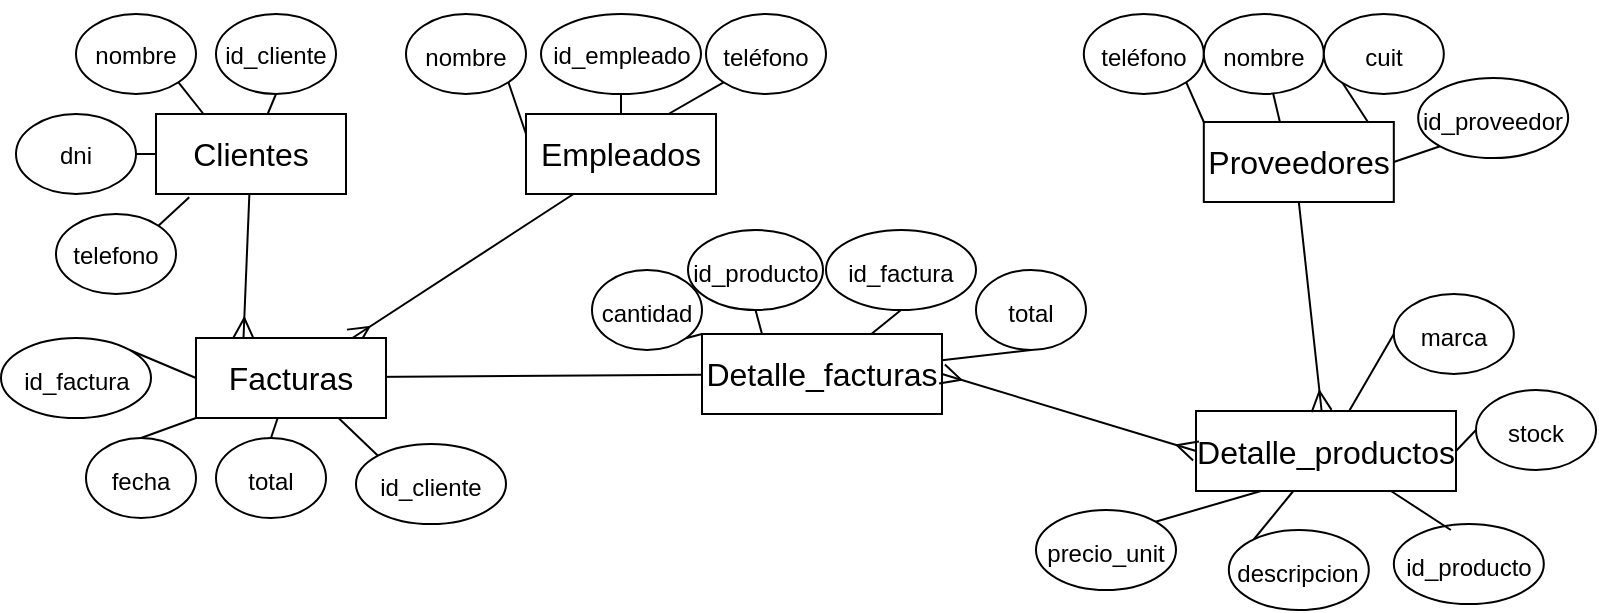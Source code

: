 <mxfile version="24.2.0" type="github" pages="2">
  <diagram id="R2lEEEUBdFMjLlhIrx00" name="Page-1">
    <mxGraphModel dx="1026" dy="441" grid="1" gridSize="10" guides="1" tooltips="1" connect="1" arrows="1" fold="1" page="1" pageScale="1" pageWidth="850" pageHeight="1100" math="0" shadow="0" extFonts="Permanent Marker^https://fonts.googleapis.com/css?family=Permanent+Marker">
      <root>
        <mxCell id="0" />
        <mxCell id="1" parent="0" />
        <mxCell id="ok-azA_zD_L7y9Q-l-7m-1" style="edgeStyle=none;curved=1;rounded=0;orthogonalLoop=1;jettySize=auto;html=1;exitX=0.25;exitY=1;exitDx=0;exitDy=0;fontSize=12;startSize=8;endSize=8;endArrow=ERmany;endFill=0;" parent="1" source="gWlDJPw3F10zjXP-OmAI-1" target="gWlDJPw3F10zjXP-OmAI-5" edge="1">
          <mxGeometry relative="1" as="geometry" />
        </mxCell>
        <mxCell id="gWlDJPw3F10zjXP-OmAI-1" value="Empleados" style="rounded=0;whiteSpace=wrap;html=1;fontSize=16;" parent="1" vertex="1">
          <mxGeometry x="305" y="82" width="95" height="40" as="geometry" />
        </mxCell>
        <mxCell id="ok-azA_zD_L7y9Q-l-7m-5" value="" style="edgeStyle=none;curved=1;rounded=0;orthogonalLoop=1;jettySize=auto;html=1;fontSize=12;startSize=8;endSize=8;endArrow=none;endFill=0;exitX=0;exitY=0.5;exitDx=0;exitDy=0;" parent="1" source="gWlDJPw3F10zjXP-OmAI-5" target="ok-azA_zD_L7y9Q-l-7m-4" edge="1">
          <mxGeometry relative="1" as="geometry" />
        </mxCell>
        <mxCell id="gWlDJPw3F10zjXP-OmAI-5" value="Facturas" style="rounded=0;whiteSpace=wrap;html=1;fontSize=16;" parent="1" vertex="1">
          <mxGeometry x="140" y="194" width="95" height="40" as="geometry" />
        </mxCell>
        <mxCell id="gWlDJPw3F10zjXP-OmAI-6" value="Detalle_productos" style="rounded=0;whiteSpace=wrap;html=1;fontSize=16;" parent="1" vertex="1">
          <mxGeometry x="640" y="230.5" width="130" height="40" as="geometry" />
        </mxCell>
        <mxCell id="gWlDJPw3F10zjXP-OmAI-22" value="" style="edgeStyle=none;curved=1;rounded=0;orthogonalLoop=1;jettySize=auto;html=1;fontSize=12;startSize=8;endSize=8;endArrow=ERmany;endFill=0;entryX=0.25;entryY=0;entryDx=0;entryDy=0;" parent="1" source="gWlDJPw3F10zjXP-OmAI-7" target="gWlDJPw3F10zjXP-OmAI-5" edge="1">
          <mxGeometry relative="1" as="geometry">
            <mxPoint x="130" y="240" as="targetPoint" />
          </mxGeometry>
        </mxCell>
        <mxCell id="gWlDJPw3F10zjXP-OmAI-7" value="Clientes" style="rounded=0;whiteSpace=wrap;html=1;fontSize=16;" parent="1" vertex="1">
          <mxGeometry x="120" y="82" width="95" height="40" as="geometry" />
        </mxCell>
        <mxCell id="gWlDJPw3F10zjXP-OmAI-20" style="edgeStyle=none;curved=1;rounded=0;orthogonalLoop=1;jettySize=auto;html=1;exitX=0.5;exitY=1;exitDx=0;exitDy=0;fontSize=12;startSize=8;endSize=8;endArrow=ERmany;endFill=0;" parent="1" source="gWlDJPw3F10zjXP-OmAI-8" target="gWlDJPw3F10zjXP-OmAI-6" edge="1">
          <mxGeometry relative="1" as="geometry">
            <mxPoint x="683.92" y="287" as="targetPoint" />
            <mxPoint x="681.75" y="174" as="sourcePoint" />
          </mxGeometry>
        </mxCell>
        <mxCell id="gWlDJPw3F10zjXP-OmAI-30" style="edgeStyle=none;curved=1;rounded=0;orthogonalLoop=1;jettySize=auto;html=1;exitX=1;exitY=0.5;exitDx=0;exitDy=0;entryX=0;entryY=0.5;entryDx=0;entryDy=0;fontSize=12;startSize=8;endSize=8;endArrow=none;endFill=0;" parent="1" source="gWlDJPw3F10zjXP-OmAI-8" target="gWlDJPw3F10zjXP-OmAI-29" edge="1">
          <mxGeometry relative="1" as="geometry" />
        </mxCell>
        <mxCell id="gWlDJPw3F10zjXP-OmAI-32" style="edgeStyle=none;curved=1;rounded=0;orthogonalLoop=1;jettySize=auto;html=1;exitX=0.5;exitY=1;exitDx=0;exitDy=0;fontSize=12;startSize=8;endSize=8;endArrow=none;endFill=0;" parent="1" source="gWlDJPw3F10zjXP-OmAI-8" target="gWlDJPw3F10zjXP-OmAI-27" edge="1">
          <mxGeometry relative="1" as="geometry" />
        </mxCell>
        <mxCell id="gWlDJPw3F10zjXP-OmAI-33" style="edgeStyle=none;curved=1;rounded=0;orthogonalLoop=1;jettySize=auto;html=1;exitX=0;exitY=0;exitDx=0;exitDy=0;entryX=1;entryY=1;entryDx=0;entryDy=0;fontSize=12;startSize=8;endSize=8;endArrow=none;endFill=0;" parent="1" source="gWlDJPw3F10zjXP-OmAI-8" target="gWlDJPw3F10zjXP-OmAI-26" edge="1">
          <mxGeometry relative="1" as="geometry">
            <mxPoint x="625.123" y="141.858" as="targetPoint" />
          </mxGeometry>
        </mxCell>
        <mxCell id="gWlDJPw3F10zjXP-OmAI-8" value="Proveedores" style="rounded=0;whiteSpace=wrap;html=1;fontSize=16;" parent="1" vertex="1">
          <mxGeometry x="643.91" y="86" width="95" height="40" as="geometry" />
        </mxCell>
        <mxCell id="gWlDJPw3F10zjXP-OmAI-42" style="edgeStyle=none;curved=1;rounded=0;orthogonalLoop=1;jettySize=auto;html=1;exitX=1;exitY=1;exitDx=0;exitDy=0;entryX=0;entryY=0.25;entryDx=0;entryDy=0;fontSize=12;startSize=8;endSize=8;endArrow=none;endFill=0;" parent="1" source="gWlDJPw3F10zjXP-OmAI-23" target="gWlDJPw3F10zjXP-OmAI-1" edge="1">
          <mxGeometry relative="1" as="geometry" />
        </mxCell>
        <mxCell id="gWlDJPw3F10zjXP-OmAI-23" value="&lt;font style=&quot;font-size: 12px;&quot;&gt;nombre&lt;/font&gt;" style="ellipse;whiteSpace=wrap;html=1;fontSize=16;" parent="1" vertex="1">
          <mxGeometry x="245" y="32" width="60" height="40" as="geometry" />
        </mxCell>
        <mxCell id="gWlDJPw3F10zjXP-OmAI-24" value="&lt;p style=&quot;line-height: 120%;&quot;&gt;&lt;font style=&quot;font-size: 12px;&quot;&gt;id_empleado&lt;/font&gt;&lt;/p&gt;" style="ellipse;whiteSpace=wrap;html=1;fontSize=16;" parent="1" vertex="1">
          <mxGeometry x="312.5" y="32" width="80" height="40" as="geometry" />
        </mxCell>
        <mxCell id="ok-azA_zD_L7y9Q-l-7m-3" style="edgeStyle=none;curved=1;rounded=0;orthogonalLoop=1;jettySize=auto;html=1;exitX=0;exitY=1;exitDx=0;exitDy=0;fontSize=12;startSize=8;endSize=8;endArrow=none;endFill=0;entryX=0.75;entryY=0;entryDx=0;entryDy=0;" parent="1" source="gWlDJPw3F10zjXP-OmAI-25" target="gWlDJPw3F10zjXP-OmAI-1" edge="1">
          <mxGeometry relative="1" as="geometry">
            <mxPoint x="400" y="80" as="targetPoint" />
          </mxGeometry>
        </mxCell>
        <mxCell id="gWlDJPw3F10zjXP-OmAI-25" value="&lt;font style=&quot;font-size: 12px;&quot;&gt;teléfono&lt;/font&gt;" style="ellipse;whiteSpace=wrap;html=1;fontSize=16;" parent="1" vertex="1">
          <mxGeometry x="395" y="32" width="60" height="40" as="geometry" />
        </mxCell>
        <mxCell id="gWlDJPw3F10zjXP-OmAI-26" value="&lt;font style=&quot;font-size: 12px;&quot;&gt;teléfono&lt;/font&gt;" style="ellipse;whiteSpace=wrap;html=1;fontSize=16;" parent="1" vertex="1">
          <mxGeometry x="583.91" y="32" width="60" height="40" as="geometry" />
        </mxCell>
        <mxCell id="gWlDJPw3F10zjXP-OmAI-27" value="&lt;font style=&quot;font-size: 12px;&quot;&gt;nombre&lt;/font&gt;" style="ellipse;whiteSpace=wrap;html=1;fontSize=16;" parent="1" vertex="1">
          <mxGeometry x="643.91" y="32" width="60" height="40" as="geometry" />
        </mxCell>
        <mxCell id="gWlDJPw3F10zjXP-OmAI-28" value="&lt;font style=&quot;font-size: 12px;&quot;&gt;id_proveedor&lt;/font&gt;" style="ellipse;whiteSpace=wrap;html=1;fontSize=16;" parent="1" vertex="1">
          <mxGeometry x="751.08" y="64" width="75" height="40" as="geometry" />
        </mxCell>
        <mxCell id="gWlDJPw3F10zjXP-OmAI-29" value="&lt;font style=&quot;font-size: 12px;&quot;&gt;cuit&lt;/font&gt;" style="ellipse;whiteSpace=wrap;html=1;fontSize=16;" parent="1" vertex="1">
          <mxGeometry x="703.91" y="32" width="60" height="40" as="geometry" />
        </mxCell>
        <mxCell id="gWlDJPw3F10zjXP-OmAI-31" style="edgeStyle=none;curved=1;rounded=0;orthogonalLoop=1;jettySize=auto;html=1;exitX=1;exitY=0.5;exitDx=0;exitDy=0;entryX=0;entryY=1;entryDx=0;entryDy=0;fontSize=12;startSize=8;endSize=8;endArrow=none;endFill=0;" parent="1" source="gWlDJPw3F10zjXP-OmAI-8" target="gWlDJPw3F10zjXP-OmAI-28" edge="1">
          <mxGeometry relative="1" as="geometry" />
        </mxCell>
        <mxCell id="gWlDJPw3F10zjXP-OmAI-34" value="&lt;font style=&quot;font-size: 12px;&quot;&gt;id_producto&lt;/font&gt;" style="ellipse;whiteSpace=wrap;html=1;fontSize=16;" parent="1" vertex="1">
          <mxGeometry x="738.91" y="287" width="75" height="40" as="geometry" />
        </mxCell>
        <mxCell id="gWlDJPw3F10zjXP-OmAI-41" style="edgeStyle=none;curved=1;rounded=0;orthogonalLoop=1;jettySize=auto;html=1;exitX=0;exitY=0.5;exitDx=0;exitDy=0;entryX=1;entryY=0.5;entryDx=0;entryDy=0;fontSize=12;startSize=8;endSize=8;endArrow=none;endFill=0;" parent="1" source="gWlDJPw3F10zjXP-OmAI-35" target="gWlDJPw3F10zjXP-OmAI-6" edge="1">
          <mxGeometry relative="1" as="geometry" />
        </mxCell>
        <mxCell id="gWlDJPw3F10zjXP-OmAI-35" value="&lt;font style=&quot;font-size: 12px;&quot;&gt;stock&lt;/font&gt;" style="ellipse;whiteSpace=wrap;html=1;fontSize=16;" parent="1" vertex="1">
          <mxGeometry x="780" y="220" width="60" height="40" as="geometry" />
        </mxCell>
        <mxCell id="gWlDJPw3F10zjXP-OmAI-39" style="edgeStyle=none;curved=1;rounded=0;orthogonalLoop=1;jettySize=auto;html=1;exitX=1;exitY=0;exitDx=0;exitDy=0;entryX=0.25;entryY=1;entryDx=0;entryDy=0;fontSize=12;startSize=8;endSize=8;endArrow=none;endFill=0;" parent="1" source="gWlDJPw3F10zjXP-OmAI-36" target="gWlDJPw3F10zjXP-OmAI-6" edge="1">
          <mxGeometry relative="1" as="geometry">
            <mxPoint x="615" y="227.5" as="sourcePoint" />
          </mxGeometry>
        </mxCell>
        <mxCell id="gWlDJPw3F10zjXP-OmAI-36" value="&lt;font style=&quot;font-size: 12px;&quot;&gt;precio_unit&lt;/font&gt;" style="ellipse;whiteSpace=wrap;html=1;fontSize=16;" parent="1" vertex="1">
          <mxGeometry x="560" y="280" width="70" height="40" as="geometry" />
        </mxCell>
        <mxCell id="gWlDJPw3F10zjXP-OmAI-40" style="edgeStyle=none;curved=1;rounded=0;orthogonalLoop=1;jettySize=auto;html=1;exitX=0;exitY=0.5;exitDx=0;exitDy=0;fontSize=12;startSize=8;endSize=8;endArrow=none;endFill=0;" parent="1" source="gWlDJPw3F10zjXP-OmAI-37" target="gWlDJPw3F10zjXP-OmAI-6" edge="1">
          <mxGeometry relative="1" as="geometry" />
        </mxCell>
        <mxCell id="gWlDJPw3F10zjXP-OmAI-37" value="&lt;font style=&quot;font-size: 12px;&quot;&gt;descripcion&lt;/font&gt;" style="ellipse;whiteSpace=wrap;html=1;fontSize=16;" parent="1" vertex="1">
          <mxGeometry x="656.41" y="290" width="70" height="40" as="geometry" />
        </mxCell>
        <mxCell id="gWlDJPw3F10zjXP-OmAI-38" style="edgeStyle=none;curved=1;rounded=0;orthogonalLoop=1;jettySize=auto;html=1;exitX=0.38;exitY=0.075;exitDx=0;exitDy=0;fontSize=12;startSize=8;endSize=8;endArrow=none;endFill=0;exitPerimeter=0;entryX=0.75;entryY=1;entryDx=0;entryDy=0;" parent="1" source="gWlDJPw3F10zjXP-OmAI-34" target="gWlDJPw3F10zjXP-OmAI-6" edge="1">
          <mxGeometry relative="1" as="geometry">
            <mxPoint x="710" y="273.5" as="targetPoint" />
          </mxGeometry>
        </mxCell>
        <mxCell id="gWlDJPw3F10zjXP-OmAI-43" style="edgeStyle=none;curved=1;rounded=0;orthogonalLoop=1;jettySize=auto;html=1;exitX=0.5;exitY=1;exitDx=0;exitDy=0;fontSize=12;startSize=8;endSize=8;endArrow=none;endFill=0;" parent="1" source="gWlDJPw3F10zjXP-OmAI-24" target="gWlDJPw3F10zjXP-OmAI-1" edge="1">
          <mxGeometry relative="1" as="geometry" />
        </mxCell>
        <mxCell id="gWlDJPw3F10zjXP-OmAI-50" style="edgeStyle=none;curved=1;rounded=0;orthogonalLoop=1;jettySize=auto;html=1;exitX=1;exitY=0;exitDx=0;exitDy=0;entryX=0;entryY=0.5;entryDx=0;entryDy=0;fontSize=12;startSize=8;endSize=8;endArrow=none;endFill=0;" parent="1" source="gWlDJPw3F10zjXP-OmAI-45" target="gWlDJPw3F10zjXP-OmAI-5" edge="1">
          <mxGeometry relative="1" as="geometry" />
        </mxCell>
        <mxCell id="gWlDJPw3F10zjXP-OmAI-45" value="&lt;font style=&quot;font-size: 12px;&quot;&gt;id_factura&lt;/font&gt;" style="ellipse;whiteSpace=wrap;html=1;fontSize=16;" parent="1" vertex="1">
          <mxGeometry x="42.5" y="194" width="75" height="40" as="geometry" />
        </mxCell>
        <mxCell id="gWlDJPw3F10zjXP-OmAI-46" value="&lt;font style=&quot;font-size: 12px;&quot;&gt;fecha&lt;/font&gt;" style="ellipse;whiteSpace=wrap;html=1;fontSize=16;" parent="1" vertex="1">
          <mxGeometry x="85" y="244" width="55" height="40" as="geometry" />
        </mxCell>
        <mxCell id="gWlDJPw3F10zjXP-OmAI-49" style="edgeStyle=none;curved=1;rounded=0;orthogonalLoop=1;jettySize=auto;html=1;fontSize=12;startSize=8;endSize=8;endArrow=none;endFill=0;exitX=0.5;exitY=0;exitDx=0;exitDy=0;" parent="1" source="gWlDJPw3F10zjXP-OmAI-47" target="gWlDJPw3F10zjXP-OmAI-5" edge="1">
          <mxGeometry relative="1" as="geometry">
            <mxPoint x="178" y="240" as="sourcePoint" />
          </mxGeometry>
        </mxCell>
        <mxCell id="gWlDJPw3F10zjXP-OmAI-47" value="&lt;font style=&quot;font-size: 12px;&quot;&gt;total&lt;/font&gt;" style="ellipse;whiteSpace=wrap;html=1;fontSize=16;" parent="1" vertex="1">
          <mxGeometry x="150" y="244" width="55" height="40" as="geometry" />
        </mxCell>
        <mxCell id="gWlDJPw3F10zjXP-OmAI-48" style="edgeStyle=none;curved=1;rounded=0;orthogonalLoop=1;jettySize=auto;html=1;exitX=0.5;exitY=0;exitDx=0;exitDy=0;fontSize=12;startSize=8;endSize=8;endArrow=none;endFill=0;entryX=0;entryY=1;entryDx=0;entryDy=0;" parent="1" source="gWlDJPw3F10zjXP-OmAI-46" target="gWlDJPw3F10zjXP-OmAI-5" edge="1">
          <mxGeometry relative="1" as="geometry">
            <mxPoint x="185" y="234" as="targetPoint" />
          </mxGeometry>
        </mxCell>
        <mxCell id="gWlDJPw3F10zjXP-OmAI-55" style="edgeStyle=none;curved=1;rounded=0;orthogonalLoop=1;jettySize=auto;html=1;exitX=0.5;exitY=1;exitDx=0;exitDy=0;fontSize=12;startSize=8;endSize=8;endArrow=none;endFill=0;" parent="1" source="gWlDJPw3F10zjXP-OmAI-51" target="gWlDJPw3F10zjXP-OmAI-7" edge="1">
          <mxGeometry relative="1" as="geometry" />
        </mxCell>
        <mxCell id="gWlDJPw3F10zjXP-OmAI-51" value="&lt;p style=&quot;line-height: 120%;&quot;&gt;&lt;font style=&quot;font-size: 12px;&quot;&gt;id_cliente&lt;/font&gt;&lt;/p&gt;" style="ellipse;whiteSpace=wrap;html=1;fontSize=16;" parent="1" vertex="1">
          <mxGeometry x="150" y="32" width="60" height="40" as="geometry" />
        </mxCell>
        <mxCell id="gWlDJPw3F10zjXP-OmAI-56" style="edgeStyle=none;curved=1;rounded=0;orthogonalLoop=1;jettySize=auto;html=1;exitX=1;exitY=1;exitDx=0;exitDy=0;entryX=0.25;entryY=0;entryDx=0;entryDy=0;fontSize=12;startSize=8;endSize=8;endArrow=none;endFill=0;" parent="1" source="gWlDJPw3F10zjXP-OmAI-52" target="gWlDJPw3F10zjXP-OmAI-7" edge="1">
          <mxGeometry relative="1" as="geometry" />
        </mxCell>
        <mxCell id="gWlDJPw3F10zjXP-OmAI-52" value="&lt;p style=&quot;line-height: 120%;&quot;&gt;&lt;font style=&quot;font-size: 12px;&quot;&gt;nombre&lt;/font&gt;&lt;/p&gt;" style="ellipse;whiteSpace=wrap;html=1;fontSize=16;" parent="1" vertex="1">
          <mxGeometry x="80" y="32" width="60" height="40" as="geometry" />
        </mxCell>
        <mxCell id="gWlDJPw3F10zjXP-OmAI-57" style="edgeStyle=none;curved=1;rounded=0;orthogonalLoop=1;jettySize=auto;html=1;exitX=1;exitY=0.5;exitDx=0;exitDy=0;entryX=0;entryY=0.5;entryDx=0;entryDy=0;fontSize=12;startSize=8;endSize=8;endArrow=none;endFill=0;" parent="1" source="gWlDJPw3F10zjXP-OmAI-53" target="gWlDJPw3F10zjXP-OmAI-7" edge="1">
          <mxGeometry relative="1" as="geometry" />
        </mxCell>
        <mxCell id="gWlDJPw3F10zjXP-OmAI-53" value="&lt;p style=&quot;line-height: 120%;&quot;&gt;&lt;font style=&quot;font-size: 12px;&quot;&gt;dni&lt;/font&gt;&lt;/p&gt;" style="ellipse;whiteSpace=wrap;html=1;fontSize=16;" parent="1" vertex="1">
          <mxGeometry x="50" y="82" width="60" height="40" as="geometry" />
        </mxCell>
        <mxCell id="gWlDJPw3F10zjXP-OmAI-54" value="&lt;p style=&quot;line-height: 120%;&quot;&gt;&lt;font style=&quot;font-size: 12px;&quot;&gt;telefono&lt;/font&gt;&lt;/p&gt;" style="ellipse;whiteSpace=wrap;html=1;fontSize=16;" parent="1" vertex="1">
          <mxGeometry x="70" y="132" width="60" height="40" as="geometry" />
        </mxCell>
        <mxCell id="gWlDJPw3F10zjXP-OmAI-58" style="edgeStyle=none;curved=1;rounded=0;orthogonalLoop=1;jettySize=auto;html=1;exitX=1;exitY=0;exitDx=0;exitDy=0;entryX=0.175;entryY=1.042;entryDx=0;entryDy=0;entryPerimeter=0;fontSize=12;startSize=8;endSize=8;endArrow=none;endFill=0;" parent="1" source="gWlDJPw3F10zjXP-OmAI-54" target="gWlDJPw3F10zjXP-OmAI-7" edge="1">
          <mxGeometry relative="1" as="geometry" />
        </mxCell>
        <mxCell id="ok-azA_zD_L7y9Q-l-7m-16" style="edgeStyle=none;curved=1;rounded=0;orthogonalLoop=1;jettySize=auto;html=1;exitX=0;exitY=0;exitDx=0;exitDy=0;entryX=1;entryY=1;entryDx=0;entryDy=0;fontSize=12;startSize=8;endSize=8;endArrow=none;endFill=0;" parent="1" source="ok-azA_zD_L7y9Q-l-7m-4" target="ok-azA_zD_L7y9Q-l-7m-7" edge="1">
          <mxGeometry relative="1" as="geometry" />
        </mxCell>
        <mxCell id="ok-azA_zD_L7y9Q-l-7m-4" value="Detalle_facturas" style="rounded=0;whiteSpace=wrap;html=1;fontSize=16;" parent="1" vertex="1">
          <mxGeometry x="393" y="192" width="120" height="40" as="geometry" />
        </mxCell>
        <mxCell id="ok-azA_zD_L7y9Q-l-7m-9" style="edgeStyle=none;curved=1;rounded=0;orthogonalLoop=1;jettySize=auto;html=1;exitX=0.5;exitY=1;exitDx=0;exitDy=0;fontSize=12;startSize=8;endSize=8;endArrow=none;endFill=0;" parent="1" source="ok-azA_zD_L7y9Q-l-7m-6" target="ok-azA_zD_L7y9Q-l-7m-4" edge="1">
          <mxGeometry relative="1" as="geometry" />
        </mxCell>
        <mxCell id="ok-azA_zD_L7y9Q-l-7m-6" value="&lt;font style=&quot;font-size: 12px;&quot;&gt;total&lt;/font&gt;" style="ellipse;whiteSpace=wrap;html=1;fontSize=16;" parent="1" vertex="1">
          <mxGeometry x="530" y="160" width="55" height="40" as="geometry" />
        </mxCell>
        <mxCell id="ok-azA_zD_L7y9Q-l-7m-10" style="edgeStyle=none;curved=1;rounded=0;orthogonalLoop=1;jettySize=auto;html=1;exitX=0;exitY=1;exitDx=0;exitDy=0;fontSize=12;startSize=8;endSize=8;endArrow=none;endFill=0;entryX=0;entryY=0;entryDx=0;entryDy=0;" parent="1" source="ok-azA_zD_L7y9Q-l-7m-7" target="ok-azA_zD_L7y9Q-l-7m-7" edge="1">
          <mxGeometry relative="1" as="geometry" />
        </mxCell>
        <mxCell id="ok-azA_zD_L7y9Q-l-7m-7" value="&lt;font style=&quot;font-size: 12px;&quot;&gt;cantidad&lt;/font&gt;" style="ellipse;whiteSpace=wrap;html=1;fontSize=16;" parent="1" vertex="1">
          <mxGeometry x="338" y="160" width="55" height="40" as="geometry" />
        </mxCell>
        <mxCell id="ok-azA_zD_L7y9Q-l-7m-17" style="edgeStyle=none;curved=1;rounded=0;orthogonalLoop=1;jettySize=auto;html=1;exitX=0.5;exitY=1;exitDx=0;exitDy=0;fontSize=12;startSize=8;endSize=8;endArrow=none;endFill=0;entryX=0.25;entryY=0;entryDx=0;entryDy=0;" parent="1" source="ok-azA_zD_L7y9Q-l-7m-8" target="ok-azA_zD_L7y9Q-l-7m-4" edge="1">
          <mxGeometry relative="1" as="geometry">
            <mxPoint x="410" y="200" as="targetPoint" />
          </mxGeometry>
        </mxCell>
        <mxCell id="ok-azA_zD_L7y9Q-l-7m-8" value="&lt;font style=&quot;font-size: 12px;&quot;&gt;id_producto&lt;/font&gt;" style="ellipse;whiteSpace=wrap;html=1;fontSize=16;" parent="1" vertex="1">
          <mxGeometry x="386" y="140" width="67.5" height="40" as="geometry" />
        </mxCell>
        <mxCell id="ok-azA_zD_L7y9Q-l-7m-13" style="edgeStyle=none;curved=1;rounded=0;orthogonalLoop=1;jettySize=auto;html=1;exitX=0.5;exitY=1;exitDx=0;exitDy=0;fontSize=12;startSize=8;endSize=8;endArrow=none;endFill=0;" parent="1" source="ok-azA_zD_L7y9Q-l-7m-12" target="ok-azA_zD_L7y9Q-l-7m-4" edge="1">
          <mxGeometry relative="1" as="geometry" />
        </mxCell>
        <mxCell id="ok-azA_zD_L7y9Q-l-7m-12" value="&lt;font style=&quot;font-size: 12px;&quot;&gt;id_factura&lt;/font&gt;" style="ellipse;whiteSpace=wrap;html=1;fontSize=16;" parent="1" vertex="1">
          <mxGeometry x="455" y="140" width="75" height="40" as="geometry" />
        </mxCell>
        <mxCell id="ok-azA_zD_L7y9Q-l-7m-20" style="edgeStyle=none;curved=1;rounded=0;orthogonalLoop=1;jettySize=auto;html=1;exitX=0;exitY=0;exitDx=0;exitDy=0;entryX=0.75;entryY=1;entryDx=0;entryDy=0;fontSize=12;startSize=8;endSize=8;endArrow=none;endFill=0;" parent="1" source="ok-azA_zD_L7y9Q-l-7m-19" target="gWlDJPw3F10zjXP-OmAI-5" edge="1">
          <mxGeometry relative="1" as="geometry" />
        </mxCell>
        <mxCell id="ok-azA_zD_L7y9Q-l-7m-19" value="&lt;font style=&quot;font-size: 12px;&quot;&gt;id_cliente&lt;/font&gt;" style="ellipse;whiteSpace=wrap;html=1;fontSize=16;" parent="1" vertex="1">
          <mxGeometry x="220" y="247" width="75" height="40" as="geometry" />
        </mxCell>
        <mxCell id="ok-azA_zD_L7y9Q-l-7m-21" style="edgeStyle=none;curved=1;rounded=0;orthogonalLoop=1;jettySize=auto;html=1;entryX=1;entryY=0.5;entryDx=0;entryDy=0;fontSize=12;startSize=8;endSize=8;endArrow=ERmany;endFill=0;startArrow=ERmany;startFill=0;exitX=0;exitY=0.5;exitDx=0;exitDy=0;" parent="1" source="gWlDJPw3F10zjXP-OmAI-6" target="ok-azA_zD_L7y9Q-l-7m-4" edge="1">
          <mxGeometry relative="1" as="geometry">
            <mxPoint x="585.237" y="287" as="sourcePoint" />
            <mxPoint x="484.77" y="232.0" as="targetPoint" />
          </mxGeometry>
        </mxCell>
        <mxCell id="G1taGoNDsVhqbsOhFOj8-1" style="edgeStyle=none;curved=1;rounded=0;orthogonalLoop=1;jettySize=auto;html=1;exitX=0;exitY=0.5;exitDx=0;exitDy=0;fontSize=12;startSize=8;endSize=8;endArrow=none;endFill=0;" parent="1" source="ok-azA_zD_L7y9Q-l-7m-28" target="gWlDJPw3F10zjXP-OmAI-6" edge="1">
          <mxGeometry relative="1" as="geometry" />
        </mxCell>
        <mxCell id="ok-azA_zD_L7y9Q-l-7m-28" value="&lt;font style=&quot;font-size: 12px;&quot;&gt;marca&lt;/font&gt;" style="ellipse;whiteSpace=wrap;html=1;fontSize=16;" parent="1" vertex="1">
          <mxGeometry x="738.91" y="172" width="60" height="40" as="geometry" />
        </mxCell>
      </root>
    </mxGraphModel>
  </diagram>
  <diagram id="ozCb-l6fTMF1gODeCQXB" name="Página-2">
    <mxGraphModel dx="733" dy="315" grid="0" gridSize="10" guides="1" tooltips="1" connect="1" arrows="1" fold="1" page="0" pageScale="1" pageWidth="827" pageHeight="1169" math="0" shadow="0">
      <root>
        <mxCell id="0" />
        <mxCell id="1" parent="0" />
      </root>
    </mxGraphModel>
  </diagram>
</mxfile>
